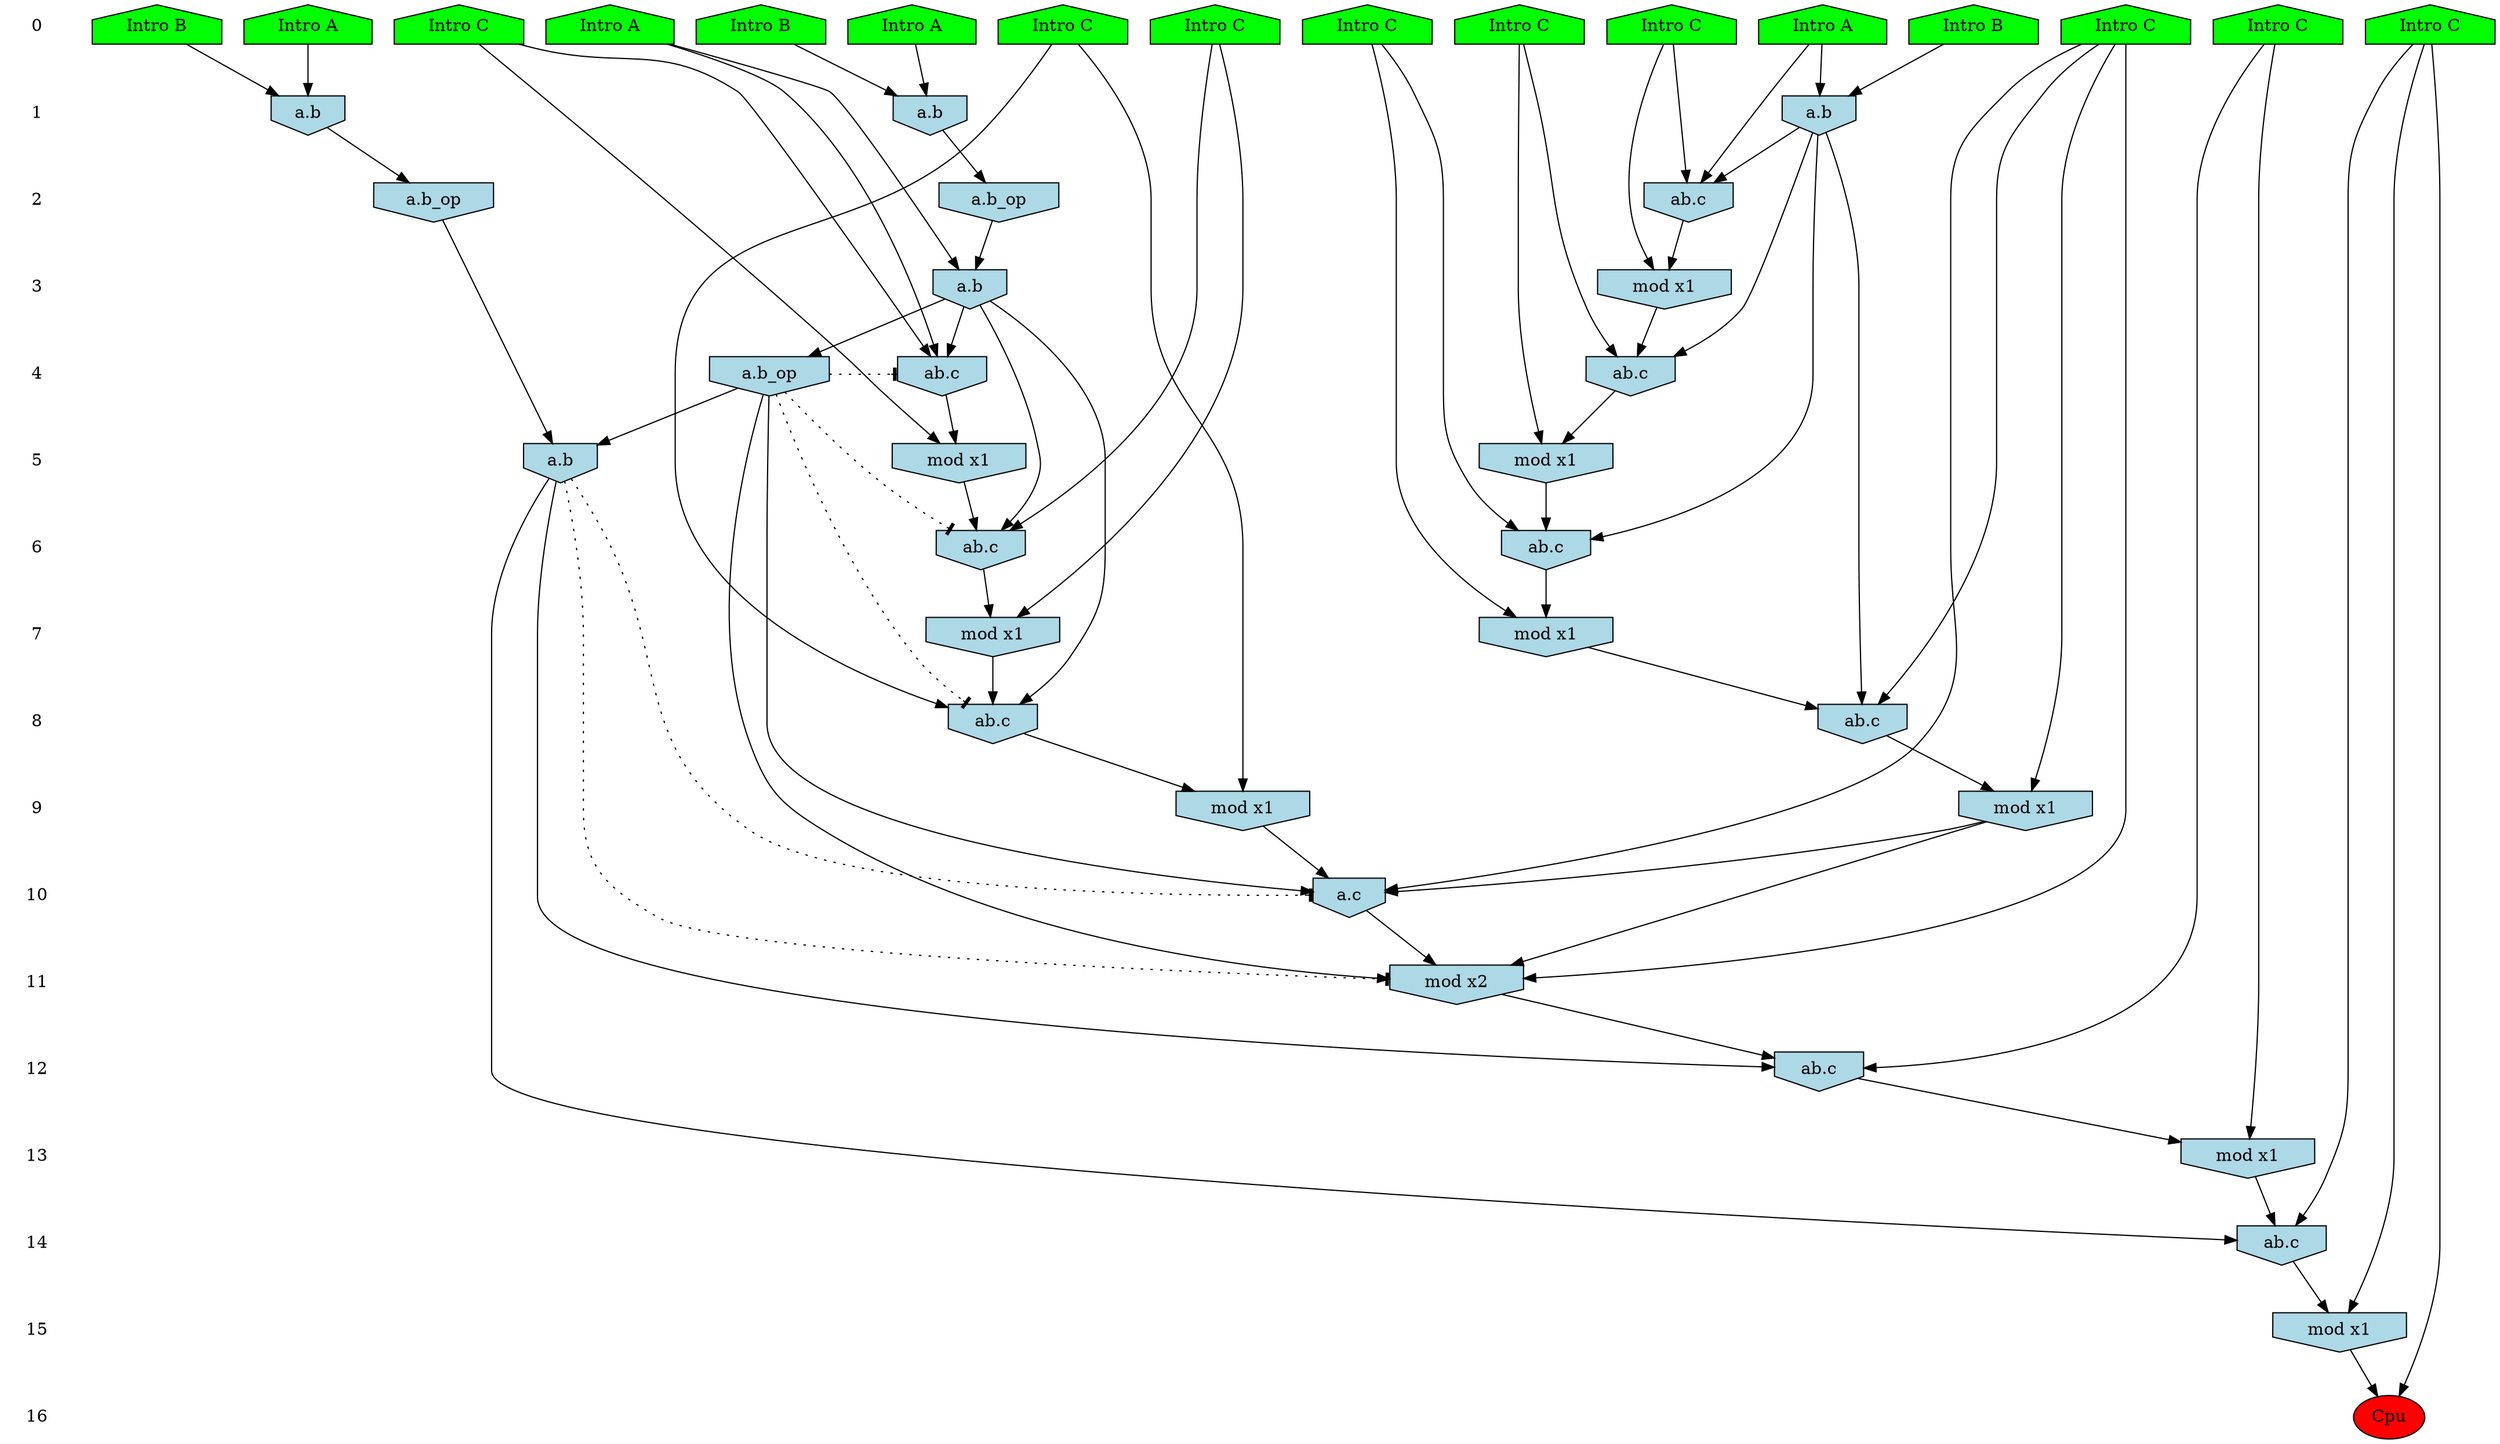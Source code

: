 /* Compression of 1 causal flows obtained in average at 1.837437E+01 t.u */
/* Compressed causal flows were: [3299] */
digraph G{
 ranksep=.5 ; 
{ rank = same ; "0" [shape=plaintext] ; node_1 [label ="Intro B", shape=house, style=filled, fillcolor=green] ;
node_2 [label ="Intro A", shape=house, style=filled, fillcolor=green] ;
node_3 [label ="Intro B", shape=house, style=filled, fillcolor=green] ;
node_4 [label ="Intro A", shape=house, style=filled, fillcolor=green] ;
node_5 [label ="Intro A", shape=house, style=filled, fillcolor=green] ;
node_6 [label ="Intro A", shape=house, style=filled, fillcolor=green] ;
node_7 [label ="Intro B", shape=house, style=filled, fillcolor=green] ;
node_8 [label ="Intro C", shape=house, style=filled, fillcolor=green] ;
node_9 [label ="Intro C", shape=house, style=filled, fillcolor=green] ;
node_10 [label ="Intro C", shape=house, style=filled, fillcolor=green] ;
node_11 [label ="Intro C", shape=house, style=filled, fillcolor=green] ;
node_12 [label ="Intro C", shape=house, style=filled, fillcolor=green] ;
node_13 [label ="Intro C", shape=house, style=filled, fillcolor=green] ;
node_14 [label ="Intro C", shape=house, style=filled, fillcolor=green] ;
node_15 [label ="Intro C", shape=house, style=filled, fillcolor=green] ;
node_16 [label ="Intro C", shape=house, style=filled, fillcolor=green] ;
}
{ rank = same ; "1" [shape=plaintext] ; node_17 [label="a.b", shape=invhouse, style=filled, fillcolor = lightblue] ;
node_18 [label="a.b", shape=invhouse, style=filled, fillcolor = lightblue] ;
node_21 [label="a.b", shape=invhouse, style=filled, fillcolor = lightblue] ;
}
{ rank = same ; "2" [shape=plaintext] ; node_19 [label="ab.c", shape=invhouse, style=filled, fillcolor = lightblue] ;
node_24 [label="a.b_op", shape=invhouse, style=filled, fillcolor = lightblue] ;
node_37 [label="a.b_op", shape=invhouse, style=filled, fillcolor = lightblue] ;
}
{ rank = same ; "3" [shape=plaintext] ; node_20 [label="mod x1", shape=invhouse, style=filled, fillcolor = lightblue] ;
node_25 [label="a.b", shape=invhouse, style=filled, fillcolor = lightblue] ;
}
{ rank = same ; "4" [shape=plaintext] ; node_22 [label="ab.c", shape=invhouse, style=filled, fillcolor = lightblue] ;
node_28 [label="ab.c", shape=invhouse, style=filled, fillcolor = lightblue] ;
node_35 [label="a.b_op", shape=invhouse, style=filled, fillcolor = lightblue] ;
}
{ rank = same ; "5" [shape=plaintext] ; node_23 [label="mod x1", shape=invhouse, style=filled, fillcolor = lightblue] ;
node_30 [label="mod x1", shape=invhouse, style=filled, fillcolor = lightblue] ;
node_40 [label="a.b", shape=invhouse, style=filled, fillcolor = lightblue] ;
}
{ rank = same ; "6" [shape=plaintext] ; node_26 [label="ab.c", shape=invhouse, style=filled, fillcolor = lightblue] ;
node_31 [label="ab.c", shape=invhouse, style=filled, fillcolor = lightblue] ;
}
{ rank = same ; "7" [shape=plaintext] ; node_27 [label="mod x1", shape=invhouse, style=filled, fillcolor = lightblue] ;
node_33 [label="mod x1", shape=invhouse, style=filled, fillcolor = lightblue] ;
}
{ rank = same ; "8" [shape=plaintext] ; node_29 [label="ab.c", shape=invhouse, style=filled, fillcolor = lightblue] ;
node_34 [label="ab.c", shape=invhouse, style=filled, fillcolor = lightblue] ;
}
{ rank = same ; "9" [shape=plaintext] ; node_32 [label="mod x1", shape=invhouse, style=filled, fillcolor = lightblue] ;
node_36 [label="mod x1", shape=invhouse, style=filled, fillcolor = lightblue] ;
}
{ rank = same ; "10" [shape=plaintext] ; node_38 [label="a.c", shape=invhouse, style=filled, fillcolor = lightblue] ;
}
{ rank = same ; "11" [shape=plaintext] ; node_39 [label="mod x2", shape=invhouse, style=filled, fillcolor = lightblue] ;
}
{ rank = same ; "12" [shape=plaintext] ; node_41 [label="ab.c", shape=invhouse, style=filled, fillcolor = lightblue] ;
}
{ rank = same ; "13" [shape=plaintext] ; node_42 [label="mod x1", shape=invhouse, style=filled, fillcolor = lightblue] ;
}
{ rank = same ; "14" [shape=plaintext] ; node_43 [label="ab.c", shape=invhouse, style=filled, fillcolor = lightblue] ;
}
{ rank = same ; "15" [shape=plaintext] ; node_44 [label="mod x1", shape=invhouse, style=filled, fillcolor = lightblue] ;
}
{ rank = same ; "16" [shape=plaintext] ; node_45 [label ="Cpu", style=filled, fillcolor=red] ;
}
"0" -> "1" [style="invis"]; 
"1" -> "2" [style="invis"]; 
"2" -> "3" [style="invis"]; 
"3" -> "4" [style="invis"]; 
"4" -> "5" [style="invis"]; 
"5" -> "6" [style="invis"]; 
"6" -> "7" [style="invis"]; 
"7" -> "8" [style="invis"]; 
"8" -> "9" [style="invis"]; 
"9" -> "10" [style="invis"]; 
"10" -> "11" [style="invis"]; 
"11" -> "12" [style="invis"]; 
"12" -> "13" [style="invis"]; 
"13" -> "14" [style="invis"]; 
"14" -> "15" [style="invis"]; 
"15" -> "16" [style="invis"]; 
node_3 -> node_17
node_5 -> node_17
node_1 -> node_18
node_2 -> node_18
node_5 -> node_19
node_12 -> node_19
node_17 -> node_19
node_12 -> node_20
node_19 -> node_20
node_4 -> node_21
node_7 -> node_21
node_15 -> node_22
node_17 -> node_22
node_20 -> node_22
node_15 -> node_23
node_22 -> node_23
node_18 -> node_24
node_6 -> node_25
node_24 -> node_25
node_9 -> node_26
node_17 -> node_26
node_23 -> node_26
node_9 -> node_27
node_26 -> node_27
node_6 -> node_28
node_11 -> node_28
node_25 -> node_28
node_10 -> node_29
node_17 -> node_29
node_27 -> node_29
node_11 -> node_30
node_28 -> node_30
node_16 -> node_31
node_25 -> node_31
node_30 -> node_31
node_10 -> node_32
node_29 -> node_32
node_16 -> node_33
node_31 -> node_33
node_8 -> node_34
node_25 -> node_34
node_33 -> node_34
node_25 -> node_35
node_8 -> node_36
node_34 -> node_36
node_21 -> node_37
node_10 -> node_38
node_32 -> node_38
node_35 -> node_38
node_36 -> node_38
node_10 -> node_39
node_32 -> node_39
node_35 -> node_39
node_38 -> node_39
node_35 -> node_40
node_37 -> node_40
node_13 -> node_41
node_39 -> node_41
node_40 -> node_41
node_13 -> node_42
node_41 -> node_42
node_14 -> node_43
node_40 -> node_43
node_42 -> node_43
node_14 -> node_44
node_43 -> node_44
node_14 -> node_45
node_44 -> node_45
node_35 -> node_34 [style=dotted, arrowhead = tee] 
node_35 -> node_31 [style=dotted, arrowhead = tee] 
node_35 -> node_28 [style=dotted, arrowhead = tee] 
node_40 -> node_39 [style=dotted, arrowhead = tee] 
node_40 -> node_38 [style=dotted, arrowhead = tee] 
}
/*
 Dot generation time: 0.000205
*/